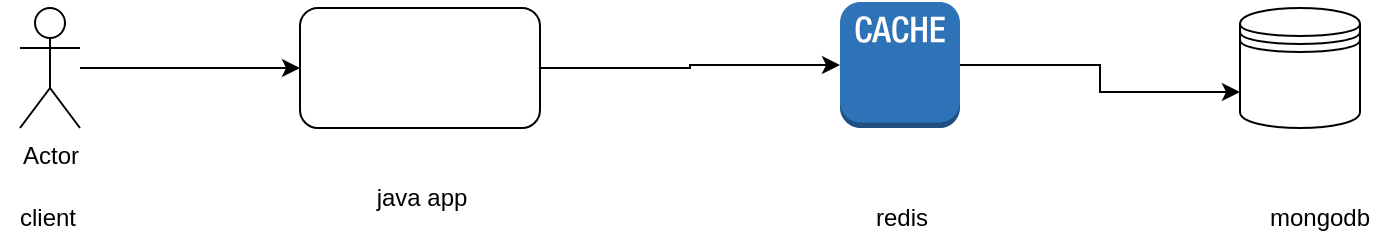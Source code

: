 <mxfile version="26.2.3" pages="2">
  <diagram name="Page-1" id="TOdy9MZep6Cu1Kd4wukL">
    <mxGraphModel dx="1434" dy="718" grid="1" gridSize="10" guides="1" tooltips="1" connect="1" arrows="1" fold="1" page="1" pageScale="1" pageWidth="850" pageHeight="1100" math="0" shadow="0">
      <root>
        <mxCell id="0" />
        <mxCell id="1" parent="0" />
        <mxCell id="gmVdLreCK7yzEKoasSpI-35" style="edgeStyle=orthogonalEdgeStyle;rounded=0;orthogonalLoop=1;jettySize=auto;html=1;" edge="1" parent="1" source="gmVdLreCK7yzEKoasSpI-1" target="gmVdLreCK7yzEKoasSpI-3">
          <mxGeometry relative="1" as="geometry" />
        </mxCell>
        <mxCell id="gmVdLreCK7yzEKoasSpI-1" value="Actor" style="shape=umlActor;verticalLabelPosition=bottom;verticalAlign=top;html=1;outlineConnect=0;" vertex="1" parent="1">
          <mxGeometry x="110" y="130" width="30" height="60" as="geometry" />
        </mxCell>
        <mxCell id="gmVdLreCK7yzEKoasSpI-36" style="edgeStyle=orthogonalEdgeStyle;rounded=0;orthogonalLoop=1;jettySize=auto;html=1;exitX=1;exitY=0.5;exitDx=0;exitDy=0;" edge="1" parent="1" source="gmVdLreCK7yzEKoasSpI-3" target="gmVdLreCK7yzEKoasSpI-5">
          <mxGeometry relative="1" as="geometry" />
        </mxCell>
        <mxCell id="gmVdLreCK7yzEKoasSpI-3" value="" style="rounded=1;whiteSpace=wrap;html=1;" vertex="1" parent="1">
          <mxGeometry x="250" y="130" width="120" height="60" as="geometry" />
        </mxCell>
        <mxCell id="gmVdLreCK7yzEKoasSpI-4" value="" style="shape=datastore;whiteSpace=wrap;html=1;" vertex="1" parent="1">
          <mxGeometry x="720" y="130" width="60" height="60" as="geometry" />
        </mxCell>
        <mxCell id="gmVdLreCK7yzEKoasSpI-37" style="edgeStyle=orthogonalEdgeStyle;rounded=0;orthogonalLoop=1;jettySize=auto;html=1;entryX=0;entryY=0.7;entryDx=0;entryDy=0;" edge="1" parent="1" source="gmVdLreCK7yzEKoasSpI-5" target="gmVdLreCK7yzEKoasSpI-4">
          <mxGeometry relative="1" as="geometry" />
        </mxCell>
        <mxCell id="gmVdLreCK7yzEKoasSpI-5" value="" style="outlineConnect=0;dashed=0;verticalLabelPosition=bottom;verticalAlign=top;align=center;html=1;shape=mxgraph.aws3.cache_node;fillColor=#2E73B8;gradientColor=none;" vertex="1" parent="1">
          <mxGeometry x="520" y="127" width="60" height="63" as="geometry" />
        </mxCell>
        <mxCell id="gmVdLreCK7yzEKoasSpI-38" value="mongodb" style="text;html=1;align=center;verticalAlign=middle;whiteSpace=wrap;rounded=0;" vertex="1" parent="1">
          <mxGeometry x="730" y="220" width="60" height="30" as="geometry" />
        </mxCell>
        <mxCell id="gmVdLreCK7yzEKoasSpI-39" value="&lt;div&gt;redis&lt;/div&gt;" style="text;html=1;align=center;verticalAlign=middle;whiteSpace=wrap;rounded=0;" vertex="1" parent="1">
          <mxGeometry x="520" y="220" width="62" height="30" as="geometry" />
        </mxCell>
        <mxCell id="gmVdLreCK7yzEKoasSpI-40" value="&lt;div&gt;java app&lt;/div&gt;" style="text;html=1;align=center;verticalAlign=middle;whiteSpace=wrap;rounded=0;" vertex="1" parent="1">
          <mxGeometry x="280" y="210" width="62" height="30" as="geometry" />
        </mxCell>
        <mxCell id="gmVdLreCK7yzEKoasSpI-41" value="&lt;div&gt;client&lt;/div&gt;" style="text;html=1;align=center;verticalAlign=middle;whiteSpace=wrap;rounded=0;" vertex="1" parent="1">
          <mxGeometry x="100" y="220" width="48" height="30" as="geometry" />
        </mxCell>
      </root>
    </mxGraphModel>
  </diagram>
  <diagram id="RJOmtcUFHJlpsHg_10IW" name="Page-2">
    <mxGraphModel dx="2278" dy="723" grid="1" gridSize="10" guides="1" tooltips="1" connect="1" arrows="1" fold="1" page="1" pageScale="1" pageWidth="850" pageHeight="1100" math="0" shadow="0">
      <root>
        <mxCell id="0" />
        <mxCell id="1" parent="0" />
        <mxCell id="iljhxjv08F5YG5MMzbli-9" style="edgeStyle=orthogonalEdgeStyle;rounded=0;orthogonalLoop=1;jettySize=auto;html=1;exitX=1;exitY=0.5;exitDx=0;exitDy=0;entryX=0;entryY=0.5;entryDx=0;entryDy=0;" edge="1" parent="1" source="iljhxjv08F5YG5MMzbli-2" target="iljhxjv08F5YG5MMzbli-8">
          <mxGeometry relative="1" as="geometry">
            <Array as="points">
              <mxPoint x="120" y="323" />
            </Array>
          </mxGeometry>
        </mxCell>
        <mxCell id="iljhxjv08F5YG5MMzbli-2" value="&lt;div&gt;client&lt;/div&gt;" style="rounded=1;whiteSpace=wrap;html=1;" vertex="1" parent="1">
          <mxGeometry x="-140" y="258" width="60" height="130" as="geometry" />
        </mxCell>
        <mxCell id="iljhxjv08F5YG5MMzbli-3" value="&lt;div&gt;akamai&lt;/div&gt;" style="ellipse;shape=cloud;whiteSpace=wrap;html=1;" vertex="1" parent="1">
          <mxGeometry x="-10" y="420" width="120" height="80" as="geometry" />
        </mxCell>
        <mxCell id="iljhxjv08F5YG5MMzbli-26" style="edgeStyle=orthogonalEdgeStyle;rounded=0;orthogonalLoop=1;jettySize=auto;html=1;exitX=1;exitY=0.5;exitDx=0;exitDy=0;" edge="1" parent="1" source="iljhxjv08F5YG5MMzbli-4" target="iljhxjv08F5YG5MMzbli-7">
          <mxGeometry relative="1" as="geometry" />
        </mxCell>
        <mxCell id="iljhxjv08F5YG5MMzbli-4" value="&lt;div&gt;search&lt;/div&gt;" style="rounded=1;whiteSpace=wrap;html=1;" vertex="1" parent="1">
          <mxGeometry x="110" y="220" width="120" height="60" as="geometry" />
        </mxCell>
        <mxCell id="iljhxjv08F5YG5MMzbli-5" value="" style="shape=cylinder3;whiteSpace=wrap;html=1;boundedLbl=1;backgroundOutline=1;size=15;" vertex="1" parent="1">
          <mxGeometry x="670" y="290" width="60" height="80" as="geometry" />
        </mxCell>
        <mxCell id="iljhxjv08F5YG5MMzbli-6" value="" style="shape=cylinder3;whiteSpace=wrap;html=1;boundedLbl=1;backgroundOutline=1;size=15;" vertex="1" parent="1">
          <mxGeometry x="680" y="300" width="60" height="80" as="geometry" />
        </mxCell>
        <mxCell id="iljhxjv08F5YG5MMzbli-7" value="&lt;div&gt;songs metadata,&lt;/div&gt;&lt;div&gt;userInfo&lt;/div&gt;" style="shape=cylinder3;whiteSpace=wrap;html=1;boundedLbl=1;backgroundOutline=1;size=15;" vertex="1" parent="1">
          <mxGeometry x="690" y="310" width="60" height="80" as="geometry" />
        </mxCell>
        <mxCell id="iljhxjv08F5YG5MMzbli-8" value="&lt;div&gt;authentication service&lt;/div&gt;" style="rounded=1;whiteSpace=wrap;html=1;" vertex="1" parent="1">
          <mxGeometry x="110" y="293" width="120" height="60" as="geometry" />
        </mxCell>
        <mxCell id="iljhxjv08F5YG5MMzbli-10" value="" style="endArrow=classic;startArrow=classic;html=1;rounded=0;entryX=0;entryY=0.5;entryDx=0;entryDy=0;" edge="1" parent="1" target="iljhxjv08F5YG5MMzbli-4">
          <mxGeometry width="50" height="50" relative="1" as="geometry">
            <mxPoint x="-50" y="323" as="sourcePoint" />
            <mxPoint x="-10" y="273" as="targetPoint" />
          </mxGeometry>
        </mxCell>
        <mxCell id="iljhxjv08F5YG5MMzbli-11" value="&lt;div&gt;rapid playlist&lt;/div&gt;&lt;div&gt;cache&lt;/div&gt;" style="shape=cylinder3;whiteSpace=wrap;html=1;boundedLbl=1;backgroundOutline=1;size=15;" vertex="1" parent="1">
          <mxGeometry x="590" y="100" width="60" height="80" as="geometry" />
        </mxCell>
        <mxCell id="iljhxjv08F5YG5MMzbli-12" style="edgeStyle=orthogonalEdgeStyle;rounded=0;orthogonalLoop=1;jettySize=auto;html=1;exitX=1;exitY=0.5;exitDx=0;exitDy=0;entryX=0;entryY=0.5;entryDx=0;entryDy=0;entryPerimeter=0;" edge="1" parent="1" source="iljhxjv08F5YG5MMzbli-4" target="iljhxjv08F5YG5MMzbli-11">
          <mxGeometry relative="1" as="geometry">
            <Array as="points">
              <mxPoint x="465" y="250" />
              <mxPoint x="465" y="150" />
              <mxPoint x="590" y="150" />
            </Array>
          </mxGeometry>
        </mxCell>
        <mxCell id="iljhxjv08F5YG5MMzbli-14" value="" style="endArrow=classic;startArrow=classic;html=1;rounded=0;exitX=0.317;exitY=0.2;exitDx=0;exitDy=0;exitPerimeter=0;" edge="1" parent="1" source="iljhxjv08F5YG5MMzbli-3">
          <mxGeometry width="50" height="50" relative="1" as="geometry">
            <mxPoint x="-100" y="370" as="sourcePoint" />
            <mxPoint x="-50" y="320" as="targetPoint" />
          </mxGeometry>
        </mxCell>
        <mxCell id="iljhxjv08F5YG5MMzbli-15" value="&lt;div&gt;songs &lt;br&gt;&lt;/div&gt;&lt;div&gt;s3 bucket&lt;/div&gt;" style="shape=cylinder3;whiteSpace=wrap;html=1;boundedLbl=1;backgroundOutline=1;size=15;" vertex="1" parent="1">
          <mxGeometry x="460" y="600" width="60" height="80" as="geometry" />
        </mxCell>
        <mxCell id="iljhxjv08F5YG5MMzbli-16" style="edgeStyle=orthogonalEdgeStyle;rounded=0;orthogonalLoop=1;jettySize=auto;html=1;entryX=0;entryY=0.5;entryDx=0;entryDy=0;entryPerimeter=0;" edge="1" parent="1" source="iljhxjv08F5YG5MMzbli-3" target="iljhxjv08F5YG5MMzbli-15">
          <mxGeometry relative="1" as="geometry" />
        </mxCell>
        <mxCell id="iljhxjv08F5YG5MMzbli-17" value="&lt;div&gt;rate&lt;/div&gt;&lt;div&gt;limit&lt;/div&gt;" style="rounded=1;whiteSpace=wrap;html=1;" vertex="1" parent="1">
          <mxGeometry x="20" y="250" width="40" height="120" as="geometry" />
        </mxCell>
        <mxCell id="iljhxjv08F5YG5MMzbli-22" style="edgeStyle=orthogonalEdgeStyle;rounded=0;orthogonalLoop=1;jettySize=auto;html=1;" edge="1" parent="1" source="iljhxjv08F5YG5MMzbli-19" target="iljhxjv08F5YG5MMzbli-20">
          <mxGeometry relative="1" as="geometry">
            <Array as="points">
              <mxPoint x="830" y="500" />
            </Array>
          </mxGeometry>
        </mxCell>
        <mxCell id="iljhxjv08F5YG5MMzbli-19" value="&lt;div&gt;generate best playlist&lt;/div&gt;&lt;div&gt;based on date, mood&lt;/div&gt;" style="ellipse;whiteSpace=wrap;html=1;" vertex="1" parent="1">
          <mxGeometry x="710" y="20" width="120" height="80" as="geometry" />
        </mxCell>
        <mxCell id="iljhxjv08F5YG5MMzbli-20" value="&lt;div&gt;injest data &lt;br&gt;&lt;/div&gt;&lt;div&gt;for high compute task&lt;/div&gt;" style="shape=cylinder3;whiteSpace=wrap;html=1;boundedLbl=1;backgroundOutline=1;size=15;" vertex="1" parent="1">
          <mxGeometry x="690" y="470" width="60" height="120" as="geometry" />
        </mxCell>
        <mxCell id="iljhxjv08F5YG5MMzbli-21" value="" style="endArrow=classic;startArrow=classic;html=1;rounded=0;entryX=0.5;entryY=0.363;entryDx=0;entryDy=0;entryPerimeter=0;" edge="1" parent="1" target="iljhxjv08F5YG5MMzbli-20">
          <mxGeometry width="50" height="50" relative="1" as="geometry">
            <mxPoint x="720" y="390" as="sourcePoint" />
            <mxPoint x="770" y="340" as="targetPoint" />
          </mxGeometry>
        </mxCell>
        <mxCell id="iljhxjv08F5YG5MMzbli-25" style="edgeStyle=orthogonalEdgeStyle;rounded=0;orthogonalLoop=1;jettySize=auto;html=1;exitX=0;exitY=0.5;exitDx=0;exitDy=0;entryX=0.5;entryY=0;entryDx=0;entryDy=0;entryPerimeter=0;" edge="1" parent="1" source="iljhxjv08F5YG5MMzbli-19" target="iljhxjv08F5YG5MMzbli-11">
          <mxGeometry relative="1" as="geometry" />
        </mxCell>
        <mxCell id="iljhxjv08F5YG5MMzbli-27" value="Music Streaming" style="rounded=1;whiteSpace=wrap;html=1;" vertex="1" parent="1">
          <mxGeometry x="290" y="20" width="120" height="60" as="geometry" />
        </mxCell>
        <mxCell id="iljhxjv08F5YG5MMzbli-30" value="elasticSearch&lt;br&gt;getting query refined to keywords" style="ellipse;shape=cloud;whiteSpace=wrap;html=1;" vertex="1" parent="1">
          <mxGeometry x="260" y="110" width="120" height="80" as="geometry" />
        </mxCell>
        <mxCell id="iljhxjv08F5YG5MMzbli-31" value="" style="endArrow=classic;startArrow=classic;html=1;rounded=0;" edge="1" parent="1" target="iljhxjv08F5YG5MMzbli-30">
          <mxGeometry width="50" height="50" relative="1" as="geometry">
            <mxPoint x="170" y="220" as="sourcePoint" />
            <mxPoint x="220" y="170" as="targetPoint" />
          </mxGeometry>
        </mxCell>
        <mxCell id="iljhxjv08F5YG5MMzbli-32" style="edgeStyle=orthogonalEdgeStyle;rounded=0;orthogonalLoop=1;jettySize=auto;html=1;entryX=0;entryY=1;entryDx=0;entryDy=-15;entryPerimeter=0;" edge="1" parent="1" source="iljhxjv08F5YG5MMzbli-30" target="iljhxjv08F5YG5MMzbli-5">
          <mxGeometry relative="1" as="geometry">
            <Array as="points">
              <mxPoint x="350" y="350" />
              <mxPoint x="525" y="350" />
              <mxPoint x="525" y="355" />
            </Array>
          </mxGeometry>
        </mxCell>
      </root>
    </mxGraphModel>
  </diagram>
</mxfile>
